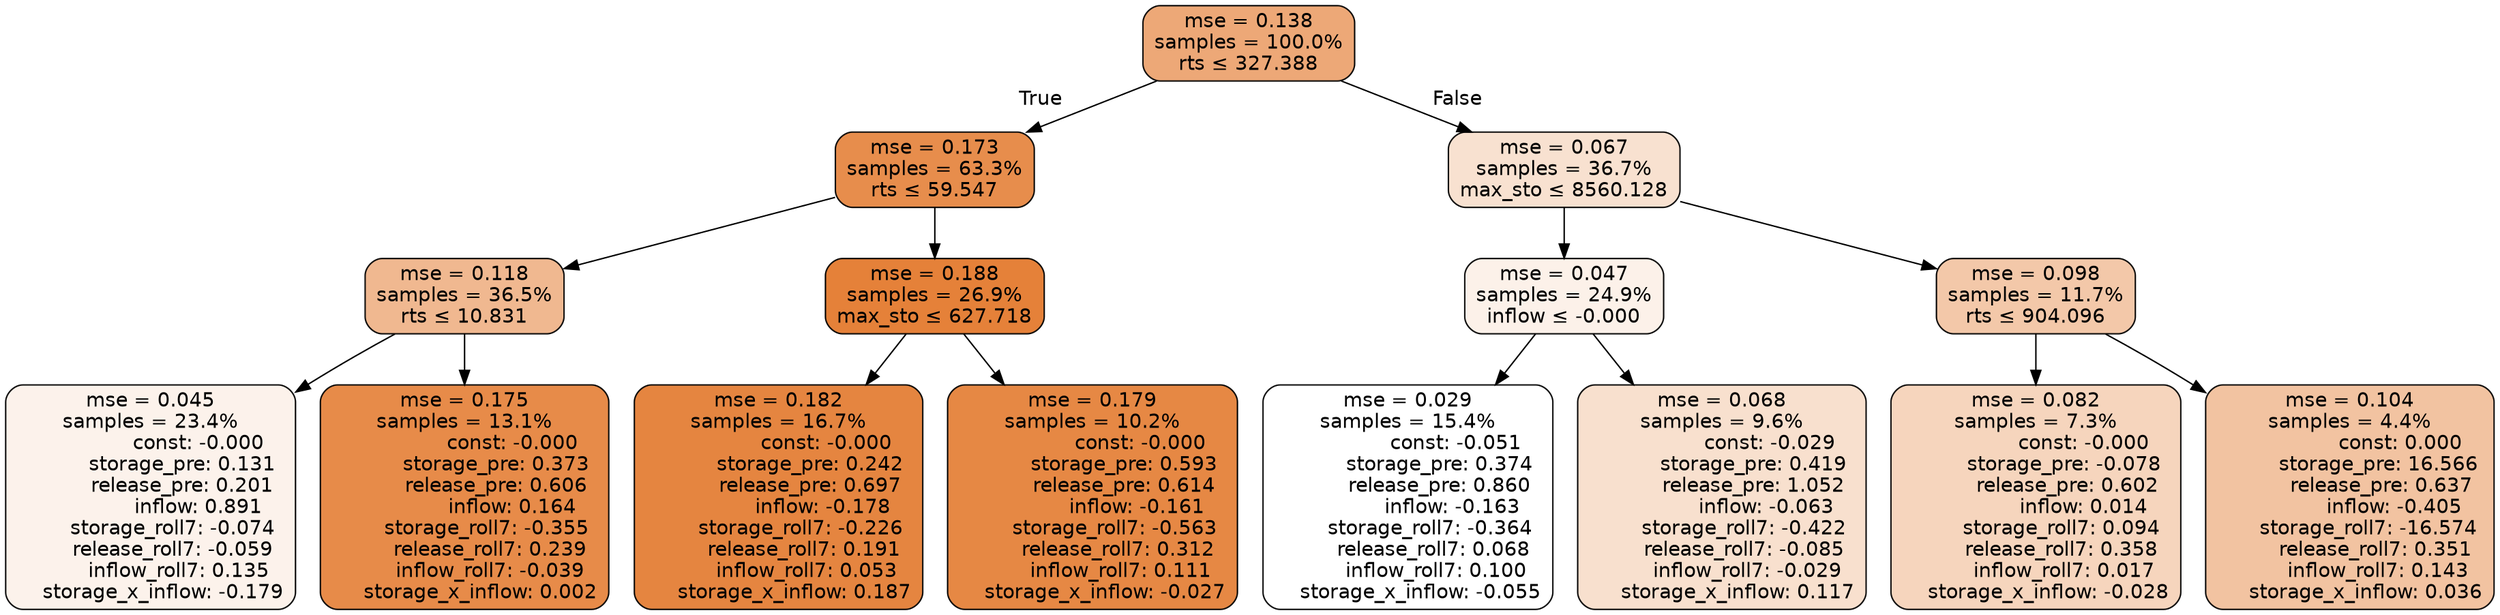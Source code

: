 digraph tree {
bgcolor="transparent"
node [shape=rectangle, style="filled, rounded", color="black", fontname=helvetica] ;
edge [fontname=helvetica] ;
	"0" [label="mse = 0.138
samples = 100.0%
rts &le; 327.388", fillcolor="#eda877"]
	"1" [label="mse = 0.173
samples = 63.3%
rts &le; 59.547", fillcolor="#e78d4c"]
	"2" [label="mse = 0.118
samples = 36.5%
rts &le; 10.831", fillcolor="#f0b890"]
	"3" [label="mse = 0.045
samples = 23.4%
               const: -0.000
          storage_pre: 0.131
          release_pre: 0.201
               inflow: 0.891
       storage_roll7: -0.074
       release_roll7: -0.059
         inflow_roll7: 0.135
    storage_x_inflow: -0.179", fillcolor="#fcf2eb"]
	"4" [label="mse = 0.175
samples = 13.1%
               const: -0.000
          storage_pre: 0.373
          release_pre: 0.606
               inflow: 0.164
       storage_roll7: -0.355
        release_roll7: 0.239
        inflow_roll7: -0.039
     storage_x_inflow: 0.002", fillcolor="#e78b49"]
	"5" [label="mse = 0.188
samples = 26.9%
max_sto &le; 627.718", fillcolor="#e58139"]
	"6" [label="mse = 0.182
samples = 16.7%
               const: -0.000
          storage_pre: 0.242
          release_pre: 0.697
              inflow: -0.178
       storage_roll7: -0.226
        release_roll7: 0.191
         inflow_roll7: 0.053
     storage_x_inflow: 0.187", fillcolor="#e58540"]
	"7" [label="mse = 0.179
samples = 10.2%
               const: -0.000
          storage_pre: 0.593
          release_pre: 0.614
              inflow: -0.161
       storage_roll7: -0.563
        release_roll7: 0.312
         inflow_roll7: 0.111
    storage_x_inflow: -0.027", fillcolor="#e68844"]
	"8" [label="mse = 0.067
samples = 36.7%
max_sto &le; 8560.128", fillcolor="#f8e1d0"]
	"9" [label="mse = 0.047
samples = 24.9%
inflow &le; -0.000", fillcolor="#fcf1e9"]
	"10" [label="mse = 0.029
samples = 15.4%
               const: -0.051
          storage_pre: 0.374
          release_pre: 0.860
              inflow: -0.163
       storage_roll7: -0.364
        release_roll7: 0.068
         inflow_roll7: 0.100
    storage_x_inflow: -0.055", fillcolor="#ffffff"]
	"11" [label="mse = 0.068
samples = 9.6%
               const: -0.029
          storage_pre: 0.419
          release_pre: 1.052
              inflow: -0.063
       storage_roll7: -0.422
       release_roll7: -0.085
        inflow_roll7: -0.029
     storage_x_inflow: 0.117", fillcolor="#f8e0ce"]
	"12" [label="mse = 0.098
samples = 11.7%
rts &le; 904.096", fillcolor="#f3c8a9"]
	"13" [label="mse = 0.082
samples = 7.3%
               const: -0.000
         storage_pre: -0.078
          release_pre: 0.602
               inflow: 0.014
        storage_roll7: 0.094
        release_roll7: 0.358
         inflow_roll7: 0.017
    storage_x_inflow: -0.028", fillcolor="#f6d5bd"]
	"14" [label="mse = 0.104
samples = 4.4%
                const: 0.000
         storage_pre: 16.566
          release_pre: 0.637
              inflow: -0.405
      storage_roll7: -16.574
        release_roll7: 0.351
         inflow_roll7: 0.143
     storage_x_inflow: 0.036", fillcolor="#f2c3a1"]

	"0" -> "1" [labeldistance=2.5, labelangle=45, headlabel="True"]
	"1" -> "2"
	"2" -> "3"
	"2" -> "4"
	"1" -> "5"
	"5" -> "6"
	"5" -> "7"
	"0" -> "8" [labeldistance=2.5, labelangle=-45, headlabel="False"]
	"8" -> "9"
	"9" -> "10"
	"9" -> "11"
	"8" -> "12"
	"12" -> "13"
	"12" -> "14"
}